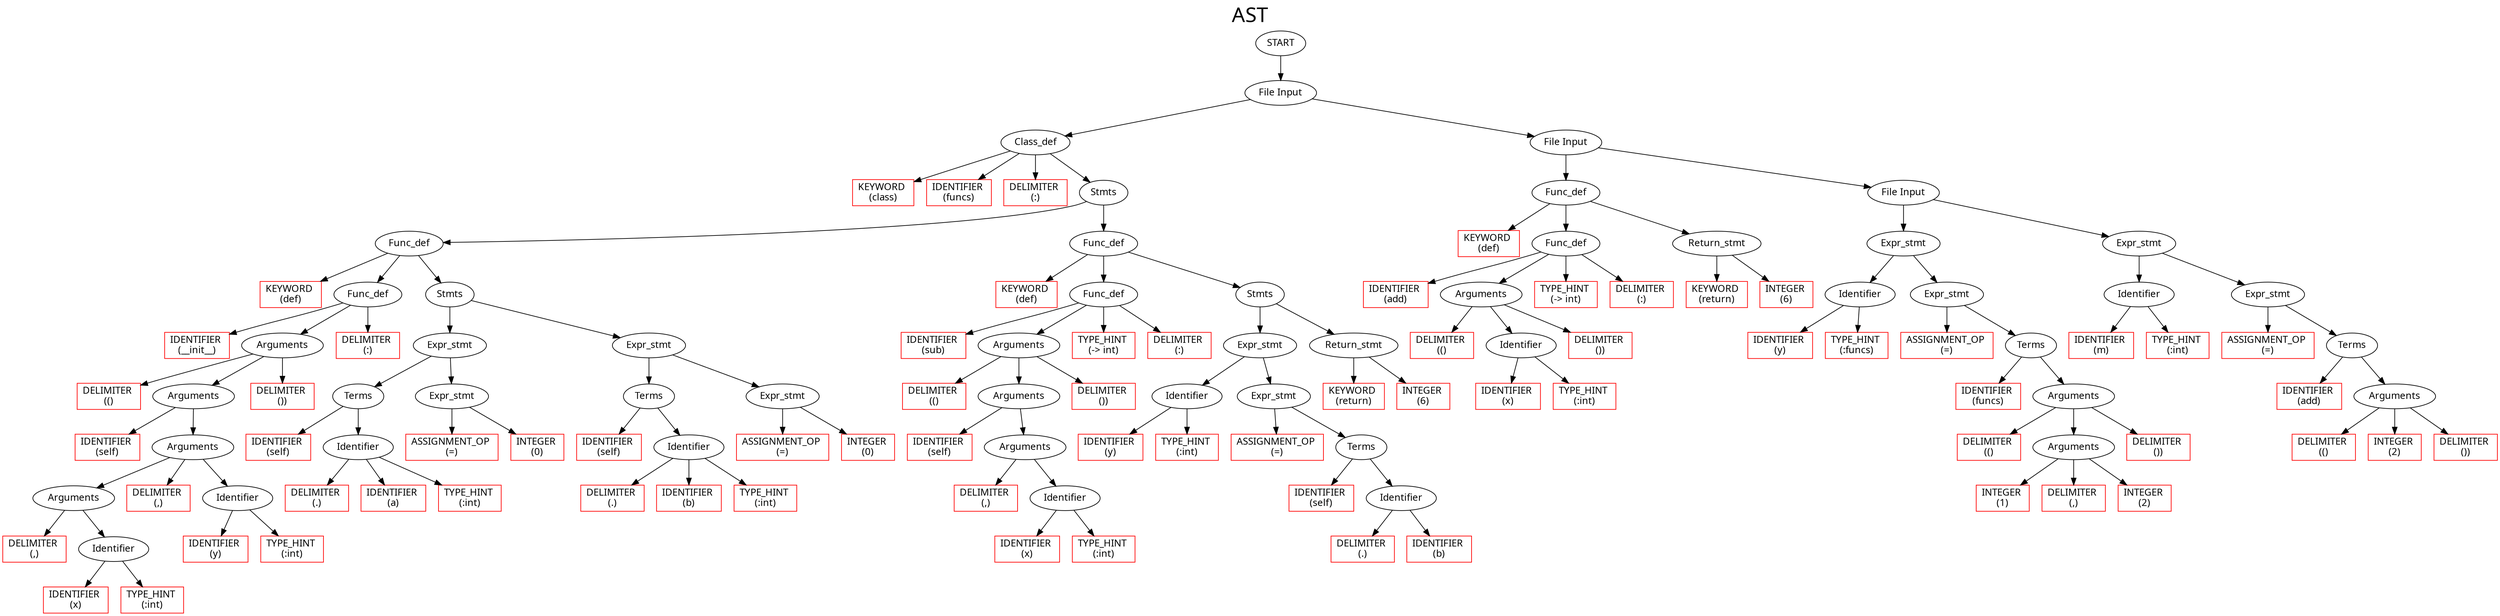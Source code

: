 digraph G{

label     = "AST"
fontname  = "Cascadia code"
fontsize  = 30
labelloc  = t

node   [ fontname="Cascadia code" ]
	278		[ style = solid label = "START"  ];
	278 -> 277
	277		[ style = solid label = "File Input"  ];
	277 -> 150
	150		[ style = solid label = "Class_def"  ];
	150 -> 0
	0		[ style = solid label = "KEYWORD 
(class)" color = red shape = rectangle ];
	150 -> 1
	1		[ style = solid label = "IDENTIFIER 
(funcs)" color = red shape = rectangle ];
	150 -> 2
	2		[ style = solid label = "DELIMITER 
(:)" color = red shape = rectangle ];
	150 -> 149
	149		[ style = solid label = "Stmts"  ];
	149 -> 85
	85		[ style = solid label = "Func_def"  ];
	85 -> 3
	3		[ style = solid label = "KEYWORD 
(def)" color = red shape = rectangle ];
	85 -> 21
	21		[ style = solid label = "Func_def"  ];
	21 -> 4
	4		[ style = solid label = "IDENTIFIER 
(__init__)" color = red shape = rectangle ];
	21 -> 19
	19		[ style = solid label = "Arguments"  ];
	19 -> 5
	5		[ style = solid label = "DELIMITER 
(()" color = red shape = rectangle ];
	19 -> 18
	18		[ style = solid label = "Arguments"  ];
	18 -> 6
	6		[ style = solid label = "IDENTIFIER 
(self)" color = red shape = rectangle ];
	18 -> 17
	17		[ style = solid label = "Arguments"  ];
	17 -> 12
	12		[ style = solid label = "Arguments"  ];
	12 -> 7
	7		[ style = solid label = "DELIMITER 
(,)" color = red shape = rectangle ];
	12 -> 10
	10		[ style = solid label = "Identifier"  ];
	10 -> 8
	8		[ style = solid label = "IDENTIFIER 
(x)" color = red shape = rectangle ];
	10 -> 9
	9		[ style = solid label = "TYPE_HINT 
(:int)" color = red shape = rectangle ];
	17 -> 11
	11		[ style = solid label = "DELIMITER 
(,)" color = red shape = rectangle ];
	17 -> 15
	15		[ style = solid label = "Identifier"  ];
	15 -> 13
	13		[ style = solid label = "IDENTIFIER 
(y)" color = red shape = rectangle ];
	15 -> 14
	14		[ style = solid label = "TYPE_HINT 
(:int)" color = red shape = rectangle ];
	19 -> 16
	16		[ style = solid label = "DELIMITER 
())" color = red shape = rectangle ];
	21 -> 20
	20		[ style = solid label = "DELIMITER 
(:)" color = red shape = rectangle ];
	85 -> 84
	84		[ style = solid label = "Stmts"  ];
	84 -> 51
	51		[ style = solid label = "Expr_stmt"  ];
	51 -> 29
	29		[ style = solid label = "Terms"  ];
	29 -> 22
	22		[ style = solid label = "IDENTIFIER 
(self)" color = red shape = rectangle ];
	29 -> 26
	26		[ style = solid label = "Identifier"  ];
	26 -> 23
	23		[ style = solid label = "DELIMITER 
(.)" color = red shape = rectangle ];
	26 -> 24
	24		[ style = solid label = "IDENTIFIER 
(a)" color = red shape = rectangle ];
	26 -> 25
	25		[ style = solid label = "TYPE_HINT 
(:int)" color = red shape = rectangle ];
	51 -> 50
	50		[ style = solid label = "Expr_stmt"  ];
	50 -> 27
	27		[ style = solid label = "ASSIGNMENT_OP 
(=)" color = red shape = rectangle ];
	50 -> 39
	39		[ style = solid label = "INTEGER 
(0)" color = red shape = rectangle ];
	84 -> 82
	82		[ style = solid label = "Expr_stmt"  ];
	82 -> 60
	60		[ style = solid label = "Terms"  ];
	60 -> 53
	53		[ style = solid label = "IDENTIFIER 
(self)" color = red shape = rectangle ];
	60 -> 57
	57		[ style = solid label = "Identifier"  ];
	57 -> 54
	54		[ style = solid label = "DELIMITER 
(.)" color = red shape = rectangle ];
	57 -> 55
	55		[ style = solid label = "IDENTIFIER 
(b)" color = red shape = rectangle ];
	57 -> 56
	56		[ style = solid label = "TYPE_HINT 
(:int)" color = red shape = rectangle ];
	82 -> 81
	81		[ style = solid label = "Expr_stmt"  ];
	81 -> 58
	58		[ style = solid label = "ASSIGNMENT_OP 
(=)" color = red shape = rectangle ];
	81 -> 70
	70		[ style = solid label = "INTEGER 
(0)" color = red shape = rectangle ];
	149 -> 148
	148		[ style = solid label = "Func_def"  ];
	148 -> 86
	86		[ style = solid label = "KEYWORD 
(def)" color = red shape = rectangle ];
	148 -> 100
	100		[ style = solid label = "Func_def"  ];
	100 -> 87
	87		[ style = solid label = "IDENTIFIER 
(sub)" color = red shape = rectangle ];
	100 -> 97
	97		[ style = solid label = "Arguments"  ];
	97 -> 88
	88		[ style = solid label = "DELIMITER 
(()" color = red shape = rectangle ];
	97 -> 96
	96		[ style = solid label = "Arguments"  ];
	96 -> 89
	89		[ style = solid label = "IDENTIFIER 
(self)" color = red shape = rectangle ];
	96 -> 95
	95		[ style = solid label = "Arguments"  ];
	95 -> 90
	90		[ style = solid label = "DELIMITER 
(,)" color = red shape = rectangle ];
	95 -> 93
	93		[ style = solid label = "Identifier"  ];
	93 -> 91
	91		[ style = solid label = "IDENTIFIER 
(x)" color = red shape = rectangle ];
	93 -> 92
	92		[ style = solid label = "TYPE_HINT 
(:int)" color = red shape = rectangle ];
	97 -> 94
	94		[ style = solid label = "DELIMITER 
())" color = red shape = rectangle ];
	100 -> 98
	98		[ style = solid label = "TYPE_HINT 
(-> int)" color = red shape = rectangle ];
	100 -> 99
	99		[ style = solid label = "DELIMITER 
(:)" color = red shape = rectangle ];
	148 -> 147
	147		[ style = solid label = "Stmts"  ];
	147 -> 131
	131		[ style = solid label = "Expr_stmt"  ];
	131 -> 103
	103		[ style = solid label = "Identifier"  ];
	103 -> 101
	101		[ style = solid label = "IDENTIFIER 
(y)" color = red shape = rectangle ];
	103 -> 102
	102		[ style = solid label = "TYPE_HINT 
(:int)" color = red shape = rectangle ];
	131 -> 130
	130		[ style = solid label = "Expr_stmt"  ];
	130 -> 104
	104		[ style = solid label = "ASSIGNMENT_OP 
(=)" color = red shape = rectangle ];
	130 -> 120
	120		[ style = solid label = "Terms"  ];
	120 -> 115
	115		[ style = solid label = "IDENTIFIER 
(self)" color = red shape = rectangle ];
	120 -> 118
	118		[ style = solid label = "Identifier"  ];
	118 -> 116
	116		[ style = solid label = "DELIMITER 
(.)" color = red shape = rectangle ];
	118 -> 117
	117		[ style = solid label = "IDENTIFIER 
(b)" color = red shape = rectangle ];
	147 -> 145
	145		[ style = solid label = "Return_stmt"  ];
	145 -> 133
	133		[ style = solid label = "KEYWORD 
(return)" color = red shape = rectangle ];
	145 -> 134
	134		[ style = solid label = "INTEGER 
(6)" color = red shape = rectangle ];
	277 -> 276
	276		[ style = solid label = "File Input"  ];
	276 -> 177
	177		[ style = solid label = "Func_def"  ];
	177 -> 151
	151		[ style = solid label = "KEYWORD 
(def)" color = red shape = rectangle ];
	177 -> 162
	162		[ style = solid label = "Func_def"  ];
	162 -> 152
	152		[ style = solid label = "IDENTIFIER 
(add)" color = red shape = rectangle ];
	162 -> 159
	159		[ style = solid label = "Arguments"  ];
	159 -> 153
	153		[ style = solid label = "DELIMITER 
(()" color = red shape = rectangle ];
	159 -> 156
	156		[ style = solid label = "Identifier"  ];
	156 -> 154
	154		[ style = solid label = "IDENTIFIER 
(x)" color = red shape = rectangle ];
	156 -> 155
	155		[ style = solid label = "TYPE_HINT 
(:int)" color = red shape = rectangle ];
	159 -> 157
	157		[ style = solid label = "DELIMITER 
())" color = red shape = rectangle ];
	162 -> 160
	160		[ style = solid label = "TYPE_HINT 
(-> int)" color = red shape = rectangle ];
	162 -> 161
	161		[ style = solid label = "DELIMITER 
(:)" color = red shape = rectangle ];
	177 -> 175
	175		[ style = solid label = "Return_stmt"  ];
	175 -> 163
	163		[ style = solid label = "KEYWORD 
(return)" color = red shape = rectangle ];
	175 -> 164
	164		[ style = solid label = "INTEGER 
(6)" color = red shape = rectangle ];
	276 -> 275
	275		[ style = solid label = "File Input"  ];
	275 -> 230
	230		[ style = solid label = "Expr_stmt"  ];
	230 -> 180
	180		[ style = solid label = "Identifier"  ];
	180 -> 178
	178		[ style = solid label = "IDENTIFIER 
(y)" color = red shape = rectangle ];
	180 -> 179
	179		[ style = solid label = "TYPE_HINT 
(:funcs)" color = red shape = rectangle ];
	230 -> 229
	229		[ style = solid label = "Expr_stmt"  ];
	229 -> 181
	181		[ style = solid label = "ASSIGNMENT_OP 
(=)" color = red shape = rectangle ];
	229 -> 219
	219		[ style = solid label = "Terms"  ];
	219 -> 192
	192		[ style = solid label = "IDENTIFIER 
(funcs)" color = red shape = rectangle ];
	219 -> 217
	217		[ style = solid label = "Arguments"  ];
	217 -> 193
	193		[ style = solid label = "DELIMITER 
(()" color = red shape = rectangle ];
	217 -> 216
	216		[ style = solid label = "Arguments"  ];
	216 -> 194
	194		[ style = solid label = "INTEGER 
(1)" color = red shape = rectangle ];
	216 -> 195
	195		[ style = solid label = "DELIMITER 
(,)" color = red shape = rectangle ];
	216 -> 205
	205		[ style = solid label = "INTEGER 
(2)" color = red shape = rectangle ];
	217 -> 206
	206		[ style = solid label = "DELIMITER 
())" color = red shape = rectangle ];
	275 -> 272
	272		[ style = solid label = "Expr_stmt"  ];
	272 -> 234
	234		[ style = solid label = "Identifier"  ];
	234 -> 232
	232		[ style = solid label = "IDENTIFIER 
(m)" color = red shape = rectangle ];
	234 -> 233
	233		[ style = solid label = "TYPE_HINT 
(:int)" color = red shape = rectangle ];
	272 -> 271
	271		[ style = solid label = "Expr_stmt"  ];
	271 -> 235
	235		[ style = solid label = "ASSIGNMENT_OP 
(=)" color = red shape = rectangle ];
	271 -> 261
	261		[ style = solid label = "Terms"  ];
	261 -> 246
	246		[ style = solid label = "IDENTIFIER 
(add)" color = red shape = rectangle ];
	261 -> 259
	259		[ style = solid label = "Arguments"  ];
	259 -> 247
	247		[ style = solid label = "DELIMITER 
(()" color = red shape = rectangle ];
	259 -> 248
	248		[ style = solid label = "INTEGER 
(2)" color = red shape = rectangle ];
	259 -> 249
	249		[ style = solid label = "DELIMITER 
())" color = red shape = rectangle ];
}